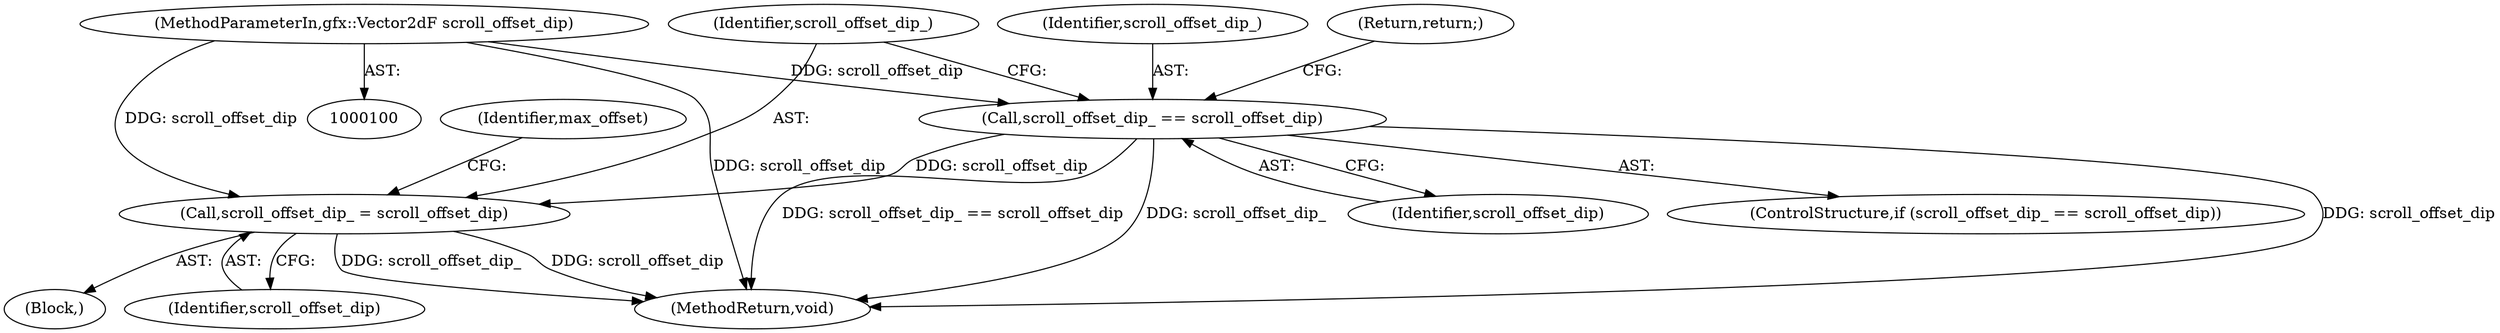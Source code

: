 digraph "1_Chrome_6d9425ec7badda912555d46ea7abcfab81fdd9b9_1@del" {
"1000101" [label="(MethodParameterIn,gfx::Vector2dF scroll_offset_dip)"];
"1000104" [label="(Call,scroll_offset_dip_ == scroll_offset_dip)"];
"1000108" [label="(Call,scroll_offset_dip_ = scroll_offset_dip)"];
"1000102" [label="(Block,)"];
"1000105" [label="(Identifier,scroll_offset_dip_)"];
"1000107" [label="(Return,return;)"];
"1000106" [label="(Identifier,scroll_offset_dip)"];
"1000148" [label="(MethodReturn,void)"];
"1000103" [label="(ControlStructure,if (scroll_offset_dip_ == scroll_offset_dip))"];
"1000104" [label="(Call,scroll_offset_dip_ == scroll_offset_dip)"];
"1000108" [label="(Call,scroll_offset_dip_ = scroll_offset_dip)"];
"1000113" [label="(Identifier,max_offset)"];
"1000109" [label="(Identifier,scroll_offset_dip_)"];
"1000110" [label="(Identifier,scroll_offset_dip)"];
"1000101" [label="(MethodParameterIn,gfx::Vector2dF scroll_offset_dip)"];
"1000101" -> "1000100"  [label="AST: "];
"1000101" -> "1000148"  [label="DDG: scroll_offset_dip"];
"1000101" -> "1000104"  [label="DDG: scroll_offset_dip"];
"1000101" -> "1000108"  [label="DDG: scroll_offset_dip"];
"1000104" -> "1000103"  [label="AST: "];
"1000104" -> "1000106"  [label="CFG: "];
"1000105" -> "1000104"  [label="AST: "];
"1000106" -> "1000104"  [label="AST: "];
"1000107" -> "1000104"  [label="CFG: "];
"1000109" -> "1000104"  [label="CFG: "];
"1000104" -> "1000148"  [label="DDG: scroll_offset_dip_ == scroll_offset_dip"];
"1000104" -> "1000148"  [label="DDG: scroll_offset_dip_"];
"1000104" -> "1000148"  [label="DDG: scroll_offset_dip"];
"1000104" -> "1000108"  [label="DDG: scroll_offset_dip"];
"1000108" -> "1000102"  [label="AST: "];
"1000108" -> "1000110"  [label="CFG: "];
"1000109" -> "1000108"  [label="AST: "];
"1000110" -> "1000108"  [label="AST: "];
"1000113" -> "1000108"  [label="CFG: "];
"1000108" -> "1000148"  [label="DDG: scroll_offset_dip"];
"1000108" -> "1000148"  [label="DDG: scroll_offset_dip_"];
}
